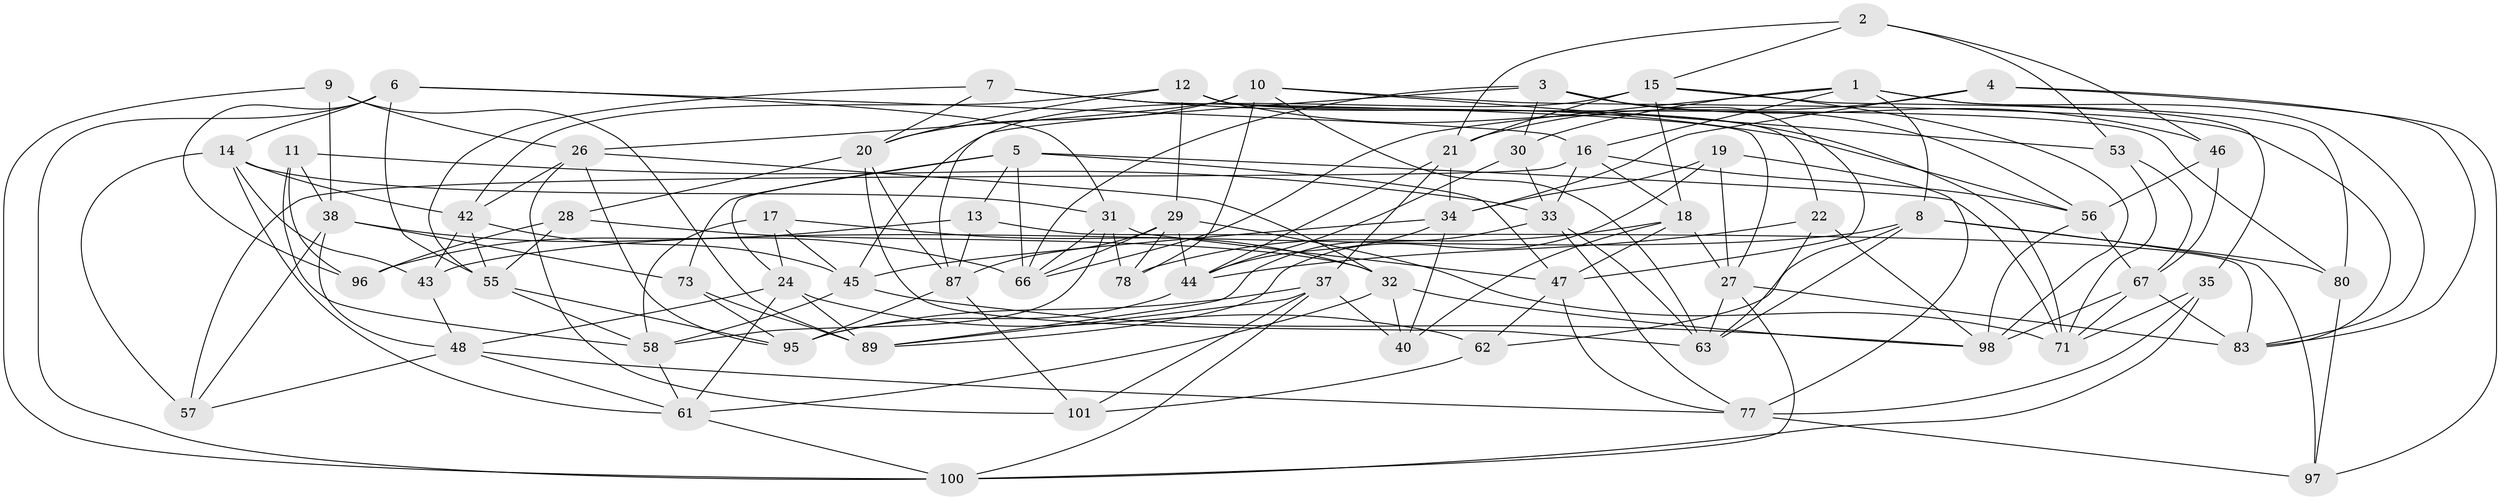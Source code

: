 // Generated by graph-tools (version 1.1) at 2025/24/03/03/25 07:24:28]
// undirected, 67 vertices, 177 edges
graph export_dot {
graph [start="1"]
  node [color=gray90,style=filled];
  1 [super="+23"];
  2;
  3 [super="+86"];
  4;
  5 [super="+68"];
  6 [super="+41"];
  7;
  8 [super="+99"];
  9;
  10 [super="+110"];
  11;
  12 [super="+84"];
  13;
  14 [super="+25"];
  15 [super="+59"];
  16 [super="+64"];
  17;
  18 [super="+91"];
  19;
  20 [super="+76"];
  21 [super="+88"];
  22;
  24 [super="+109"];
  26 [super="+51"];
  27 [super="+70"];
  28;
  29 [super="+50"];
  30;
  31 [super="+36"];
  32 [super="+82"];
  33 [super="+60"];
  34 [super="+39"];
  35;
  37 [super="+49"];
  38 [super="+85"];
  40;
  42 [super="+54"];
  43;
  44 [super="+74"];
  45 [super="+72"];
  46;
  47 [super="+81"];
  48 [super="+52"];
  53;
  55 [super="+102"];
  56 [super="+106"];
  57;
  58 [super="+69"];
  61 [super="+65"];
  62;
  63 [super="+75"];
  66 [super="+79"];
  67 [super="+90"];
  71 [super="+108"];
  73;
  77 [super="+93"];
  78;
  80;
  83 [super="+103"];
  87 [super="+92"];
  89 [super="+94"];
  95 [super="+107"];
  96;
  97;
  98 [super="+105"];
  100 [super="+104"];
  101;
  1 -- 83;
  1 -- 30;
  1 -- 80;
  1 -- 8;
  1 -- 66;
  1 -- 16;
  2 -- 46;
  2 -- 53;
  2 -- 15;
  2 -- 21;
  3 -- 87;
  3 -- 66;
  3 -- 47;
  3 -- 56;
  3 -- 46;
  3 -- 30;
  4 -- 97;
  4 -- 83;
  4 -- 34;
  4 -- 21;
  5 -- 73;
  5 -- 66;
  5 -- 24;
  5 -- 13;
  5 -- 71;
  5 -- 47;
  6 -- 96;
  6 -- 14;
  6 -- 100;
  6 -- 16;
  6 -- 55;
  6 -- 31;
  7 -- 20;
  7 -- 27;
  7 -- 55;
  7 -- 56;
  8 -- 43;
  8 -- 97;
  8 -- 62;
  8 -- 80;
  8 -- 63;
  9 -- 26;
  9 -- 89;
  9 -- 38;
  9 -- 100;
  10 -- 78;
  10 -- 53;
  10 -- 26;
  10 -- 20;
  10 -- 83;
  10 -- 63;
  11 -- 96;
  11 -- 33;
  11 -- 38;
  11 -- 58;
  12 -- 22;
  12 -- 80;
  12 -- 20;
  12 -- 71;
  12 -- 42;
  12 -- 29;
  13 -- 96;
  13 -- 87;
  13 -- 83;
  14 -- 43;
  14 -- 57;
  14 -- 42;
  14 -- 31;
  14 -- 61;
  15 -- 35;
  15 -- 18;
  15 -- 45;
  15 -- 21;
  15 -- 98;
  16 -- 57;
  16 -- 56;
  16 -- 33;
  16 -- 18;
  17 -- 45;
  17 -- 58;
  17 -- 24;
  17 -- 32;
  18 -- 27;
  18 -- 40;
  18 -- 78;
  18 -- 47;
  19 -- 89;
  19 -- 34;
  19 -- 27;
  19 -- 77;
  20 -- 28;
  20 -- 87;
  20 -- 63;
  21 -- 44;
  21 -- 37;
  21 -- 34;
  22 -- 98;
  22 -- 63;
  22 -- 44;
  24 -- 62;
  24 -- 61;
  24 -- 89;
  24 -- 48;
  26 -- 101;
  26 -- 95;
  26 -- 42;
  26 -- 32;
  27 -- 83;
  27 -- 63;
  27 -- 100;
  28 -- 96;
  28 -- 55;
  28 -- 32;
  29 -- 87;
  29 -- 71;
  29 -- 66;
  29 -- 78;
  29 -- 44;
  30 -- 33;
  30 -- 44;
  31 -- 66;
  31 -- 58;
  31 -- 47;
  31 -- 78;
  32 -- 40;
  32 -- 98;
  32 -- 61;
  33 -- 77;
  33 -- 89;
  33 -- 63;
  34 -- 40;
  34 -- 45;
  34 -- 44;
  35 -- 100;
  35 -- 71;
  35 -- 77;
  37 -- 100;
  37 -- 101;
  37 -- 40;
  37 -- 89;
  37 -- 95;
  38 -- 73;
  38 -- 57;
  38 -- 66;
  38 -- 48;
  42 -- 43;
  42 -- 55;
  42 -- 45;
  43 -- 48;
  44 -- 95;
  45 -- 98;
  45 -- 58;
  46 -- 67;
  46 -- 56;
  47 -- 62;
  47 -- 77;
  48 -- 57;
  48 -- 61;
  48 -- 77;
  53 -- 71;
  53 -- 67;
  55 -- 58;
  55 -- 95;
  56 -- 67;
  56 -- 98;
  58 -- 61;
  61 -- 100;
  62 -- 101;
  67 -- 71;
  67 -- 83;
  67 -- 98;
  73 -- 95;
  73 -- 89;
  77 -- 97;
  80 -- 97;
  87 -- 101;
  87 -- 95;
}
